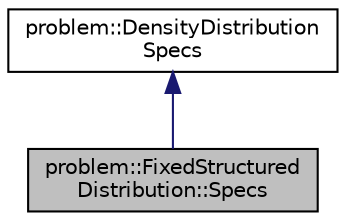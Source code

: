digraph "problem::FixedStructuredDistribution::Specs"
{
 // LATEX_PDF_SIZE
  edge [fontname="Helvetica",fontsize="10",labelfontname="Helvetica",labelfontsize="10"];
  node [fontname="Helvetica",fontsize="10",shape=record];
  Node1 [label="problem::FixedStructured\lDistribution::Specs",height=0.2,width=0.4,color="black", fillcolor="grey75", style="filled", fontcolor="black",tooltip=" "];
  Node2 -> Node1 [dir="back",color="midnightblue",fontsize="10",style="solid",fontname="Helvetica"];
  Node2 [label="problem::DensityDistribution\lSpecs",height=0.2,width=0.4,color="black", fillcolor="white", style="filled",URL="$structproblem_1_1DensityDistributionSpecs.html",tooltip=" "];
}
